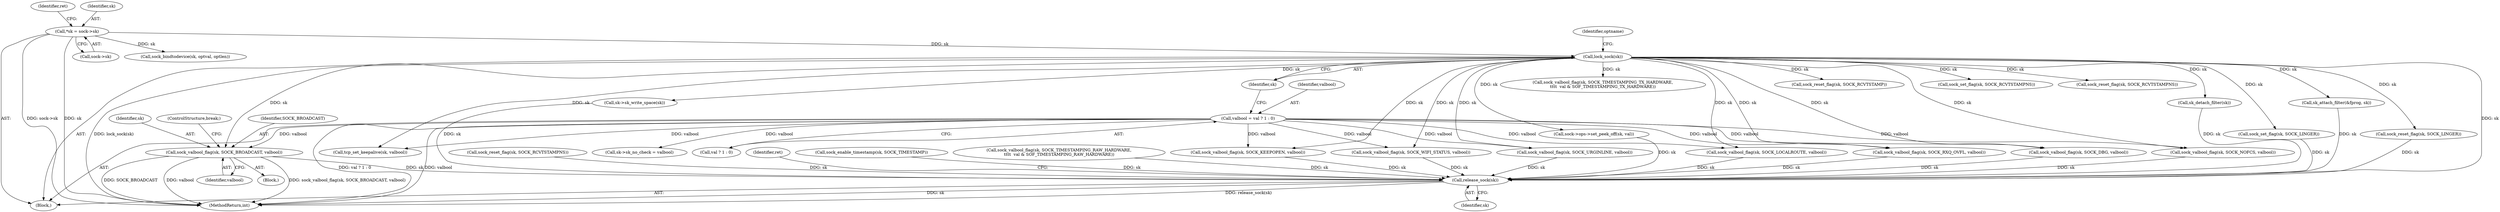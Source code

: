 digraph "0_linux_82981930125abfd39d7c8378a9cfdf5e1be2002b_0@pointer" {
"1000207" [label="(Call,sock_valbool_flag(sk, SOCK_BROADCAST, valbool))"];
"1000159" [label="(Call,lock_sock(sk))"];
"1000115" [label="(Call,*sk = sock->sk)"];
"1000153" [label="(Call,valbool = val ? 1 : 0)"];
"1000678" [label="(Call,release_sock(sk))"];
"1000667" [label="(Call,sock_valbool_flag(sk, SOCK_NOFCS, valbool))"];
"1000201" [label="(Call,sock_valbool_flag(sk, SOCK_LOCALROUTE, valbool))"];
"1000471" [label="(Call,sock_reset_flag(sk, SOCK_RCVTSTAMPNS))"];
"1000160" [label="(Identifier,sk)"];
"1000681" [label="(Identifier,ret)"];
"1000682" [label="(MethodReturn,int)"];
"1000113" [label="(Block,)"];
"1000125" [label="(Identifier,ret)"];
"1000117" [label="(Call,sock->sk)"];
"1000245" [label="(Call,sk->sk_write_space(sk))"];
"1000657" [label="(Call,sock->ops->set_peek_off(sk, val))"];
"1000316" [label="(Call,sock_valbool_flag(sk, SOCK_KEEPOPEN, valbool))"];
"1000645" [label="(Call,sock_valbool_flag(sk, SOCK_WIFI_STATUS, valbool))"];
"1000116" [label="(Identifier,sk)"];
"1000322" [label="(Call,sock_valbool_flag(sk, SOCK_URGINLINE, valbool))"];
"1000132" [label="(Call,sock_bindtodevice(sk, optval, optlen))"];
"1000115" [label="(Call,*sk = sock->sk)"];
"1000209" [label="(Identifier,SOCK_BROADCAST)"];
"1000678" [label="(Call,release_sock(sk))"];
"1000313" [label="(Call,tcp_set_keepalive(sk, valbool))"];
"1000163" [label="(Block,)"];
"1000602" [label="(Call,sk_detach_filter(sk))"];
"1000159" [label="(Call,lock_sock(sk))"];
"1000207" [label="(Call,sock_valbool_flag(sk, SOCK_BROADCAST, valbool))"];
"1000486" [label="(Call,sock_valbool_flag(sk, SOCK_TIMESTAMPING_TX_HARDWARE,\n\t\t\t\t  val & SOF_TIMESTAMPING_TX_HARDWARE))"];
"1000639" [label="(Call,sock_valbool_flag(sk, SOCK_RXQ_OVFL, valbool))"];
"1000463" [label="(Call,sock_enable_timestamp(sk, SOCK_TIMESTAMP))"];
"1000208" [label="(Identifier,sk)"];
"1000176" [label="(Call,sock_valbool_flag(sk, SOCK_DBG, valbool))"];
"1000328" [label="(Call,sk->sk_no_check = valbool)"];
"1000419" [label="(Call,sock_set_flag(sk, SOCK_LINGER))"];
"1000468" [label="(Call,sock_reset_flag(sk, SOCK_RCVTSTAMP))"];
"1000153" [label="(Call,valbool = val ? 1 : 0)"];
"1000594" [label="(Call,sk_attach_filter(&fprog, sk))"];
"1000155" [label="(Call,val ? 1 : 0)"];
"1000162" [label="(Identifier,optname)"];
"1000210" [label="(Identifier,valbool)"];
"1000529" [label="(Call,sock_valbool_flag(sk, SOCK_TIMESTAMPING_RAW_HARDWARE,\n\t\t\t\t  val & SOF_TIMESTAMPING_RAW_HARDWARE))"];
"1000154" [label="(Identifier,valbool)"];
"1000457" [label="(Call,sock_set_flag(sk, SOCK_RCVTSTAMPNS))"];
"1000211" [label="(ControlStructure,break;)"];
"1000453" [label="(Call,sock_reset_flag(sk, SOCK_RCVTSTAMPNS))"];
"1000679" [label="(Identifier,sk)"];
"1000387" [label="(Call,sock_reset_flag(sk, SOCK_LINGER))"];
"1000207" -> "1000163"  [label="AST: "];
"1000207" -> "1000210"  [label="CFG: "];
"1000208" -> "1000207"  [label="AST: "];
"1000209" -> "1000207"  [label="AST: "];
"1000210" -> "1000207"  [label="AST: "];
"1000211" -> "1000207"  [label="CFG: "];
"1000207" -> "1000682"  [label="DDG: SOCK_BROADCAST"];
"1000207" -> "1000682"  [label="DDG: valbool"];
"1000207" -> "1000682"  [label="DDG: sock_valbool_flag(sk, SOCK_BROADCAST, valbool)"];
"1000159" -> "1000207"  [label="DDG: sk"];
"1000153" -> "1000207"  [label="DDG: valbool"];
"1000207" -> "1000678"  [label="DDG: sk"];
"1000159" -> "1000113"  [label="AST: "];
"1000159" -> "1000160"  [label="CFG: "];
"1000160" -> "1000159"  [label="AST: "];
"1000162" -> "1000159"  [label="CFG: "];
"1000159" -> "1000682"  [label="DDG: lock_sock(sk)"];
"1000115" -> "1000159"  [label="DDG: sk"];
"1000159" -> "1000176"  [label="DDG: sk"];
"1000159" -> "1000201"  [label="DDG: sk"];
"1000159" -> "1000245"  [label="DDG: sk"];
"1000159" -> "1000313"  [label="DDG: sk"];
"1000159" -> "1000316"  [label="DDG: sk"];
"1000159" -> "1000322"  [label="DDG: sk"];
"1000159" -> "1000387"  [label="DDG: sk"];
"1000159" -> "1000419"  [label="DDG: sk"];
"1000159" -> "1000453"  [label="DDG: sk"];
"1000159" -> "1000457"  [label="DDG: sk"];
"1000159" -> "1000468"  [label="DDG: sk"];
"1000159" -> "1000486"  [label="DDG: sk"];
"1000159" -> "1000594"  [label="DDG: sk"];
"1000159" -> "1000602"  [label="DDG: sk"];
"1000159" -> "1000639"  [label="DDG: sk"];
"1000159" -> "1000645"  [label="DDG: sk"];
"1000159" -> "1000657"  [label="DDG: sk"];
"1000159" -> "1000667"  [label="DDG: sk"];
"1000159" -> "1000678"  [label="DDG: sk"];
"1000115" -> "1000113"  [label="AST: "];
"1000115" -> "1000117"  [label="CFG: "];
"1000116" -> "1000115"  [label="AST: "];
"1000117" -> "1000115"  [label="AST: "];
"1000125" -> "1000115"  [label="CFG: "];
"1000115" -> "1000682"  [label="DDG: sock->sk"];
"1000115" -> "1000682"  [label="DDG: sk"];
"1000115" -> "1000132"  [label="DDG: sk"];
"1000153" -> "1000113"  [label="AST: "];
"1000153" -> "1000155"  [label="CFG: "];
"1000154" -> "1000153"  [label="AST: "];
"1000155" -> "1000153"  [label="AST: "];
"1000160" -> "1000153"  [label="CFG: "];
"1000153" -> "1000682"  [label="DDG: val ? 1 : 0"];
"1000153" -> "1000682"  [label="DDG: valbool"];
"1000153" -> "1000176"  [label="DDG: valbool"];
"1000153" -> "1000201"  [label="DDG: valbool"];
"1000153" -> "1000313"  [label="DDG: valbool"];
"1000153" -> "1000316"  [label="DDG: valbool"];
"1000153" -> "1000322"  [label="DDG: valbool"];
"1000153" -> "1000328"  [label="DDG: valbool"];
"1000153" -> "1000639"  [label="DDG: valbool"];
"1000153" -> "1000645"  [label="DDG: valbool"];
"1000153" -> "1000667"  [label="DDG: valbool"];
"1000678" -> "1000113"  [label="AST: "];
"1000678" -> "1000679"  [label="CFG: "];
"1000679" -> "1000678"  [label="AST: "];
"1000681" -> "1000678"  [label="CFG: "];
"1000678" -> "1000682"  [label="DDG: release_sock(sk)"];
"1000678" -> "1000682"  [label="DDG: sk"];
"1000645" -> "1000678"  [label="DDG: sk"];
"1000639" -> "1000678"  [label="DDG: sk"];
"1000594" -> "1000678"  [label="DDG: sk"];
"1000419" -> "1000678"  [label="DDG: sk"];
"1000387" -> "1000678"  [label="DDG: sk"];
"1000529" -> "1000678"  [label="DDG: sk"];
"1000657" -> "1000678"  [label="DDG: sk"];
"1000463" -> "1000678"  [label="DDG: sk"];
"1000245" -> "1000678"  [label="DDG: sk"];
"1000471" -> "1000678"  [label="DDG: sk"];
"1000667" -> "1000678"  [label="DDG: sk"];
"1000176" -> "1000678"  [label="DDG: sk"];
"1000602" -> "1000678"  [label="DDG: sk"];
"1000322" -> "1000678"  [label="DDG: sk"];
"1000201" -> "1000678"  [label="DDG: sk"];
"1000316" -> "1000678"  [label="DDG: sk"];
}
